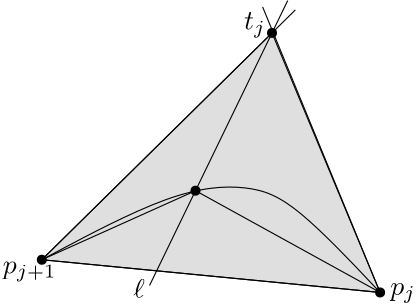 <?xml version="1.0"?>
<!DOCTYPE ipe SYSTEM "ipe.dtd">
<ipe version="70000" creator="ipe6upgrade">
<info created="D:20061031170928" modified="D:20061031172150"/>
<ipestyle name="ipe6">
<color name="red" value="1 0 0"/>
<color name="green" value="0 1 0"/>
<color name="blue" value="0 0 1"/>
<color name="yellow" value="1 1 0"/>
<color name="gray1" value="0.125"/>
<color name="gray2" value="0.25"/>
<color name="gray3" value="0.375"/>
<color name="gray4" value="0.5"/>
<color name="gray5" value="0.625"/>
<color name="gray6" value="0.75"/>
<color name="gray7" value="0.875"/>
<dashstyle name="dashed" value="[4] 0"/>
<dashstyle name="dotted" value="[1 3] 0"/>
<dashstyle name="dash dotted" value="[4 2 1 2] 0"/>
<dashstyle name="dash dot dotted" value="[4 2 1 2 1 2] 0"/>
<pen name="heavier" value="0.8"/>
<pen name="fat" value="1.2"/>
<pen name="ultrafat" value="2"/>
<textsize name="large" value="\large"/>
<textsize name="Large" value="\Large"/>
<textsize name="LARGE" value="\LARGE"/>
<textsize name="huge" value="\huge"/>
<textsize name="Huge" value="\Huge"/>
<textsize name="small" value="\small"/>
<textsize name="footnote" value="\footnotesize"/>
<textsize name="tiny" value="\tiny"/>
<symbolsize name="small" value="2"/>
<symbolsize name="tiny" value="1.1"/>
<symbolsize name="large" value="5"/>
<arrowsize name="small" value="5"/>
<arrowsize name="tiny" value="3"/>
<arrowsize name="large" value="10"/>
<symbol name="mark/circle(sx)" transformations="translations">
<path fill="sym-stroke">
0.6 0 0 0.6 0 0 e 0.4 0 0 0.4 0 0 e
</path></symbol>
<symbol name="mark/disk(sx)" transformations="translations">
<path fill="sym-stroke">
0.6 0 0 0.6 0 0 e
</path></symbol>
<symbol name="mark/fdisk(sfx)" transformations="translations">
<group><path fill="sym-stroke" fillrule="eofill">
0.6 0 0 0.6 0 0 e 0.4 0 0 0.4 0 0 e
</path><path fill="sym-fill">
0.4 0 0 0.4 0 0 e
</path></group></symbol>
<symbol name="mark/box(sx)" transformations="translations">
<path fill="sym-stroke" fillrule="eofill">
-0.6 -0.6 m 0.6 -0.6 l 0.6 0.6 l -0.6 0.6 l h -0.4 -0.4 m 0.4 -0.4 l 0.4 0.4 l -0.4 0.4 l h</path></symbol>
<symbol name="mark/square(sx)" transformations="translations">
<path fill="sym-stroke">
-0.6 -0.6 m 0.6 -0.6 l 0.6 0.6 l -0.6 0.6 l h</path></symbol>
<symbol name="mark/fsquare(sfx)" transformations="translations">
<group><path fill="sym-stroke" fillrule="eofill">
-0.6 -0.6 m 0.6 -0.6 l 0.6 0.6 l -0.6 0.6 l h-0.4 -0.4 m 0.4 -0.4 l 0.4 0.4 l -0.4 0.4 l h</path><path fill="sym-fill">
-0.4 -0.4 m 0.4 -0.4 l 0.4 0.4 l -0.4 0.4 l h</path></group></symbol>
<symbol name="mark/cross(sx)" transformations="translations">
<group><path fill="sym-stroke">
-0.43 -0.57 m 0.57 0.43 l 0.43 0.57 l -0.57 -0.43 l h</path><path fill="sym-stroke">
-0.43 0.57 m 0.57 -0.43 l 0.43 -0.57 l -0.57 0.43 l h</path>
</group></symbol>
<textstyle name="center" begin="\begin{center}"
end="\end{center}"/>
<textstyle name="itemize" begin="\begin{itemize}"
end="\end{itemize}"/>
<textstyle name="item" begin="\begin{itemize}\item{}"
end="\end{itemize}"/>
</ipestyle>
<page>
<layer name="alpha"/>
<view layers="alpha" active="alpha"/>
<path layer="alpha" stroke="black" pen="normal" fill="gray7">
273.686 209.917 m
190.814 128.26 l
312.599 116.483 l
h
</path>
<path stroke="black" pen="normal">
190.814 128.26 m
282.086 218.193 l
</path>
<path stroke="black" pen="normal">
270.309 219.264 m
312.599 116.483 l
</path>
<path stroke="black" pen="normal">
190.814 128.26 m
312.599 116.483 l
</path>
<use name="mark/disk(sx)" pos="190.814 128.26" size="normal" stroke="black"/>
<use name="mark/disk(sx)" pos="312.599 116.483" size="normal" stroke="black"/>
<path stroke="black" pen="normal" matrix="1 0 0 1 5.31671 11.3235">
274.019 210.245 m
224.271 107.651 l
</path>
<text stroke="black" matrix="1 0 0 1 -51.3903 -110.007" pos="275.126 224.617" type="label" transformations="translations" width="4.1511" valign="bottom" size="normal">$\ell$</text>
<text stroke="black" matrix="1 0 0 1 -3.74721 -2.40892" pos="267.364 210.699" type="label" transformations="translations" valign="bottom" size="normal">$t_j$</text>
<use name="mark/disk(sx)" pos="273.686 209.917" size="normal" stroke="black"/>
<path stroke="black" pen="normal">
190.814 128.26 m
238.591 153.688
265.625 155.561
281.952 148.87
312.599 116.483 s
</path>
<use name="mark/disk(sx)" pos="246.143 153.115" size="normal" stroke="black"/>
<path stroke="black" pen="normal">
190.814 128.26 m
246.143 153.115 l
</path>
<path stroke="black" pen="normal">
246.143 153.115 m
312.599 116.483 l
</path>
<text stroke="black" matrix="1 0 0 1 -1.07063 -0.267658" pos="317.283 113.004" type="label" transformations="translations" width="9.2103" valign="bottom" size="normal">$p_j$</text>
<text stroke="black" matrix="1 0 0 1 -1.33829 -0.802974" pos="178.1 121.301" type="label" transformations="translations" width="19.2975" valign="bottom" size="normal">$p_{j+1}$</text>
</page>
</ipe>
